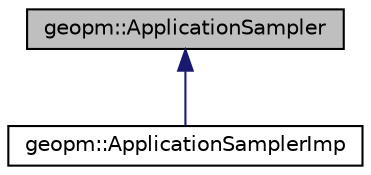 digraph "geopm::ApplicationSampler"
{
 // LATEX_PDF_SIZE
  edge [fontname="Helvetica",fontsize="10",labelfontname="Helvetica",labelfontsize="10"];
  node [fontname="Helvetica",fontsize="10",shape=record];
  Node1 [label="geopm::ApplicationSampler",height=0.2,width=0.4,color="black", fillcolor="grey75", style="filled", fontcolor="black",tooltip=" "];
  Node1 -> Node2 [dir="back",color="midnightblue",fontsize="10",style="solid",fontname="Helvetica"];
  Node2 [label="geopm::ApplicationSamplerImp",height=0.2,width=0.4,color="black", fillcolor="white", style="filled",URL="$classgeopm_1_1_application_sampler_imp.html",tooltip=" "];
}
